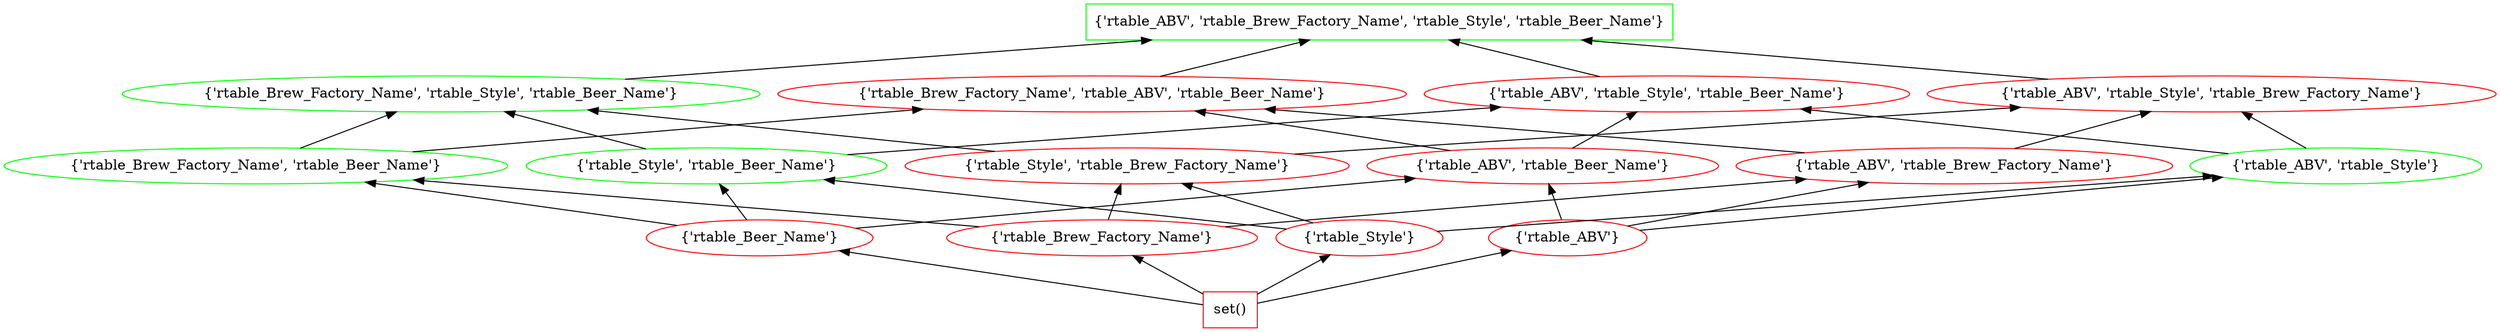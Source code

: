 digraph G {
splines="line"
rankdir=BT
"{'rtable_ABV', 'rtable_Brew_Factory_Name', 'rtable_Style', 'rtable_Beer_Name'}" [shape=box];
"set()" [shape=box];
"set()" [color=red];
"set()" -> "{'rtable_Beer_Name'}";
"set()" -> "{'rtable_Brew_Factory_Name'}";
"set()" -> "{'rtable_Style'}";
"set()" -> "{'rtable_ABV'}";
"{'rtable_Beer_Name'}" [color=red];
"{'rtable_Beer_Name'}" -> "{'rtable_Brew_Factory_Name', 'rtable_Beer_Name'}";
"{'rtable_Beer_Name'}" -> "{'rtable_Style', 'rtable_Beer_Name'}";
"{'rtable_Beer_Name'}" -> "{'rtable_ABV', 'rtable_Beer_Name'}";
"{'rtable_Brew_Factory_Name'}" [color=red];
"{'rtable_Brew_Factory_Name'}" -> "{'rtable_Brew_Factory_Name', 'rtable_Beer_Name'}";
"{'rtable_Brew_Factory_Name'}" -> "{'rtable_Style', 'rtable_Brew_Factory_Name'}";
"{'rtable_Brew_Factory_Name'}" -> "{'rtable_ABV', 'rtable_Brew_Factory_Name'}";
"{'rtable_Style'}" [color=red];
"{'rtable_Style'}" -> "{'rtable_Style', 'rtable_Beer_Name'}";
"{'rtable_Style'}" -> "{'rtable_Style', 'rtable_Brew_Factory_Name'}";
"{'rtable_Style'}" -> "{'rtable_ABV', 'rtable_Style'}";
"{'rtable_ABV'}" [color=red];
"{'rtable_ABV'}" -> "{'rtable_ABV', 'rtable_Beer_Name'}";
"{'rtable_ABV'}" -> "{'rtable_ABV', 'rtable_Brew_Factory_Name'}";
"{'rtable_ABV'}" -> "{'rtable_ABV', 'rtable_Style'}";
"{'rtable_Brew_Factory_Name', 'rtable_Beer_Name'}" [color=green];
"{'rtable_Brew_Factory_Name', 'rtable_Beer_Name'}" -> "{'rtable_Brew_Factory_Name', 'rtable_Style', 'rtable_Beer_Name'}";
"{'rtable_Brew_Factory_Name', 'rtable_Beer_Name'}" -> "{'rtable_Brew_Factory_Name', 'rtable_ABV', 'rtable_Beer_Name'}";
"{'rtable_Style', 'rtable_Beer_Name'}" [color=green];
"{'rtable_Style', 'rtable_Beer_Name'}" -> "{'rtable_Brew_Factory_Name', 'rtable_Style', 'rtable_Beer_Name'}";
"{'rtable_Style', 'rtable_Beer_Name'}" -> "{'rtable_ABV', 'rtable_Style', 'rtable_Beer_Name'}";
"{'rtable_ABV', 'rtable_Beer_Name'}" [color=red];
"{'rtable_ABV', 'rtable_Beer_Name'}" -> "{'rtable_Brew_Factory_Name', 'rtable_ABV', 'rtable_Beer_Name'}";
"{'rtable_ABV', 'rtable_Beer_Name'}" -> "{'rtable_ABV', 'rtable_Style', 'rtable_Beer_Name'}";
"{'rtable_Style', 'rtable_Brew_Factory_Name'}" [color=red];
"{'rtable_Style', 'rtable_Brew_Factory_Name'}" -> "{'rtable_Brew_Factory_Name', 'rtable_Style', 'rtable_Beer_Name'}";
"{'rtable_Style', 'rtable_Brew_Factory_Name'}" -> "{'rtable_ABV', 'rtable_Style', 'rtable_Brew_Factory_Name'}";
"{'rtable_ABV', 'rtable_Brew_Factory_Name'}" [color=red];
"{'rtable_ABV', 'rtable_Brew_Factory_Name'}" -> "{'rtable_Brew_Factory_Name', 'rtable_ABV', 'rtable_Beer_Name'}";
"{'rtable_ABV', 'rtable_Brew_Factory_Name'}" -> "{'rtable_ABV', 'rtable_Style', 'rtable_Brew_Factory_Name'}";
"{'rtable_ABV', 'rtable_Style'}" [color=green];
"{'rtable_ABV', 'rtable_Style'}" -> "{'rtable_ABV', 'rtable_Style', 'rtable_Beer_Name'}";
"{'rtable_ABV', 'rtable_Style'}" -> "{'rtable_ABV', 'rtable_Style', 'rtable_Brew_Factory_Name'}";
"{'rtable_Brew_Factory_Name', 'rtable_Style', 'rtable_Beer_Name'}" [color=green];
"{'rtable_Brew_Factory_Name', 'rtable_Style', 'rtable_Beer_Name'}" -> "{'rtable_ABV', 'rtable_Brew_Factory_Name', 'rtable_Style', 'rtable_Beer_Name'}";
"{'rtable_Brew_Factory_Name', 'rtable_ABV', 'rtable_Beer_Name'}" [color=red];
"{'rtable_Brew_Factory_Name', 'rtable_ABV', 'rtable_Beer_Name'}" -> "{'rtable_ABV', 'rtable_Brew_Factory_Name', 'rtable_Style', 'rtable_Beer_Name'}";
"{'rtable_ABV', 'rtable_Style', 'rtable_Beer_Name'}" [color=red];
"{'rtable_ABV', 'rtable_Style', 'rtable_Beer_Name'}" -> "{'rtable_ABV', 'rtable_Brew_Factory_Name', 'rtable_Style', 'rtable_Beer_Name'}";
"{'rtable_ABV', 'rtable_Style', 'rtable_Brew_Factory_Name'}" [color=red];
"{'rtable_ABV', 'rtable_Style', 'rtable_Brew_Factory_Name'}" -> "{'rtable_ABV', 'rtable_Brew_Factory_Name', 'rtable_Style', 'rtable_Beer_Name'}";
"{'rtable_ABV', 'rtable_Brew_Factory_Name', 'rtable_Style', 'rtable_Beer_Name'}" [color=green];
}